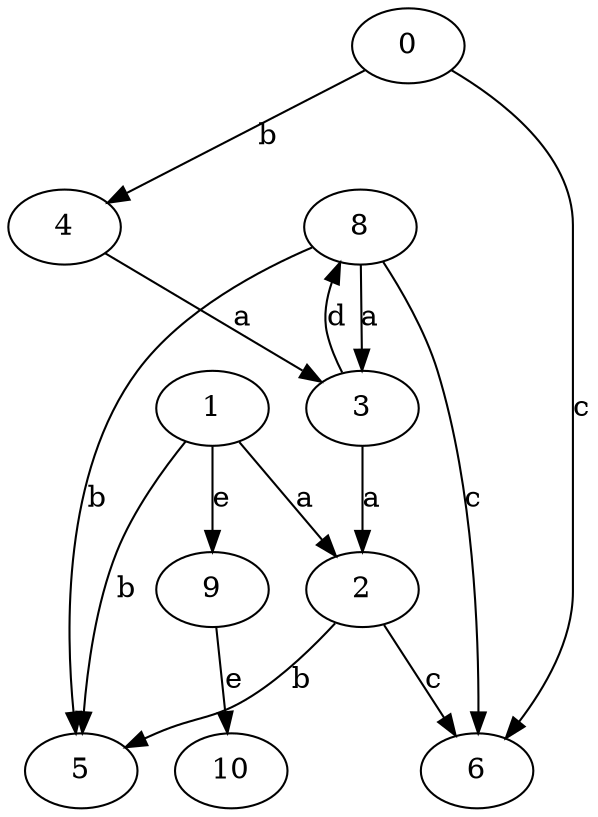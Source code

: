 strict digraph  {
2;
3;
4;
5;
6;
0;
1;
8;
9;
10;
2 -> 5  [label=b];
2 -> 6  [label=c];
3 -> 2  [label=a];
3 -> 8  [label=d];
4 -> 3  [label=a];
0 -> 4  [label=b];
0 -> 6  [label=c];
1 -> 2  [label=a];
1 -> 5  [label=b];
1 -> 9  [label=e];
8 -> 3  [label=a];
8 -> 5  [label=b];
8 -> 6  [label=c];
9 -> 10  [label=e];
}
